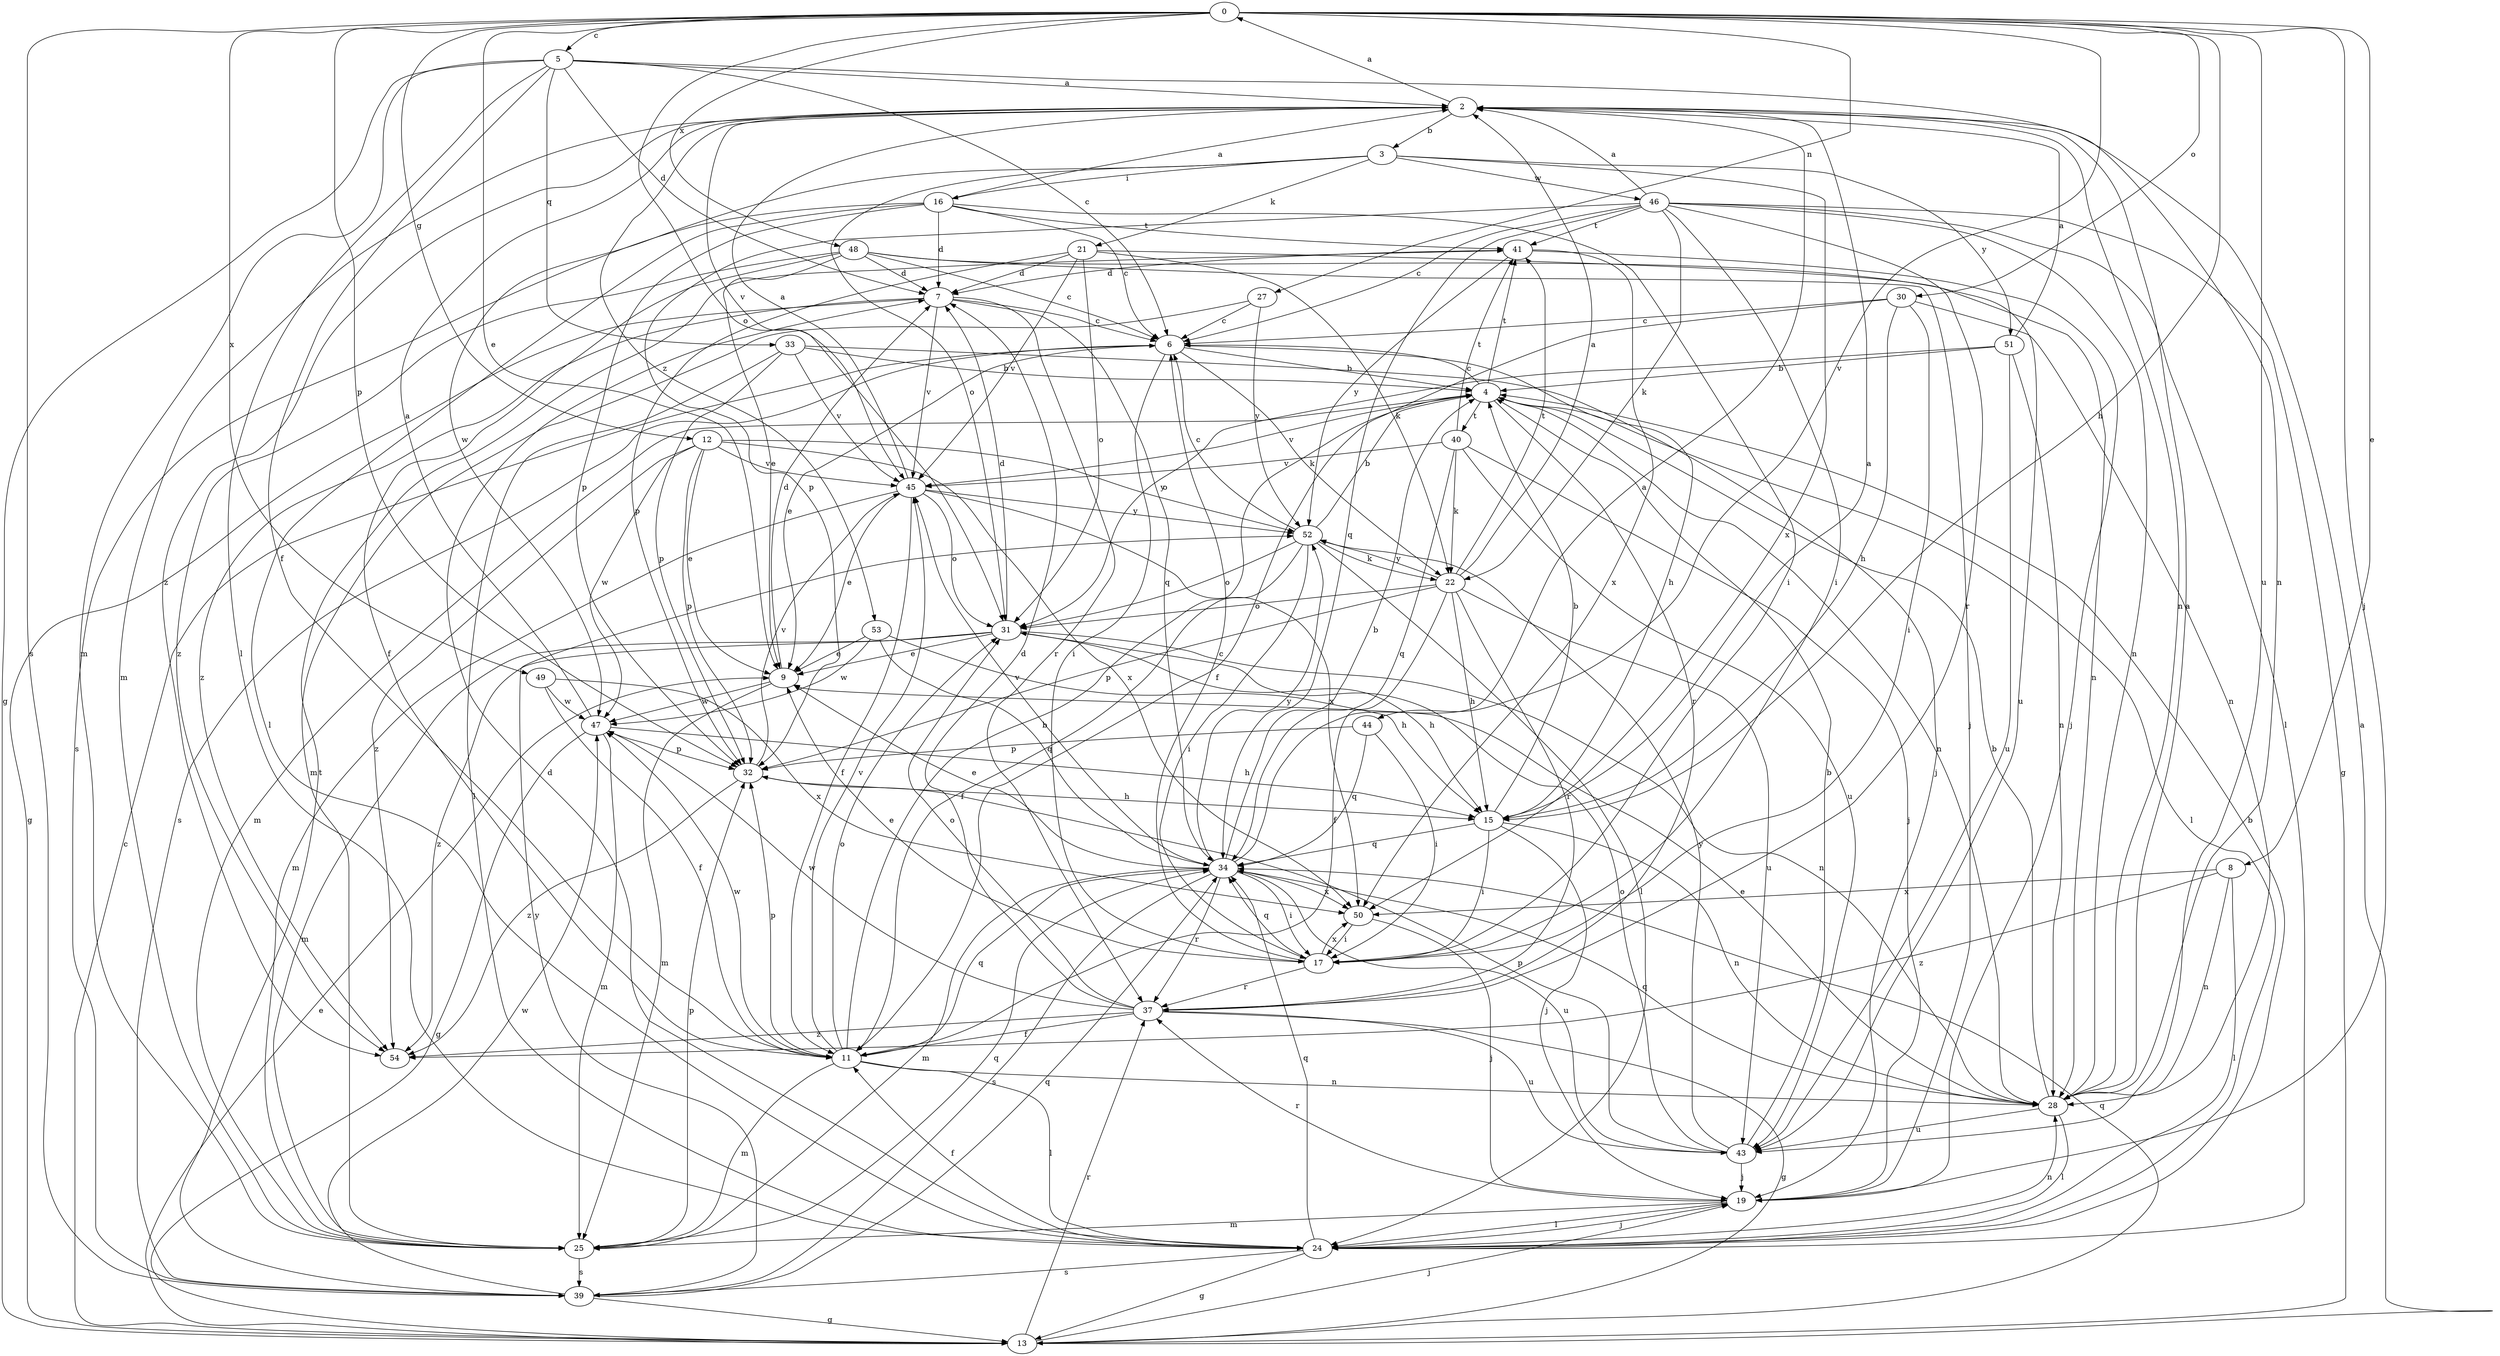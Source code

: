 strict digraph  {
0;
2;
3;
4;
5;
6;
7;
8;
9;
11;
12;
13;
15;
16;
17;
19;
21;
22;
24;
25;
27;
28;
30;
31;
32;
33;
34;
37;
39;
40;
41;
43;
44;
45;
46;
47;
48;
49;
50;
51;
52;
53;
54;
0 -> 5  [label=c];
0 -> 8  [label=e];
0 -> 9  [label=e];
0 -> 12  [label=g];
0 -> 15  [label=h];
0 -> 19  [label=j];
0 -> 27  [label=n];
0 -> 30  [label=o];
0 -> 31  [label=o];
0 -> 32  [label=p];
0 -> 39  [label=s];
0 -> 43  [label=u];
0 -> 44  [label=v];
0 -> 48  [label=x];
0 -> 49  [label=x];
2 -> 0  [label=a];
2 -> 3  [label=b];
2 -> 25  [label=m];
2 -> 28  [label=n];
2 -> 45  [label=v];
2 -> 53  [label=z];
2 -> 54  [label=z];
3 -> 16  [label=i];
3 -> 21  [label=k];
3 -> 31  [label=o];
3 -> 46  [label=w];
3 -> 47  [label=w];
3 -> 50  [label=x];
3 -> 51  [label=y];
4 -> 6  [label=c];
4 -> 24  [label=l];
4 -> 25  [label=m];
4 -> 28  [label=n];
4 -> 37  [label=r];
4 -> 40  [label=t];
4 -> 41  [label=t];
4 -> 45  [label=v];
5 -> 2  [label=a];
5 -> 6  [label=c];
5 -> 7  [label=d];
5 -> 11  [label=f];
5 -> 13  [label=g];
5 -> 24  [label=l];
5 -> 25  [label=m];
5 -> 28  [label=n];
5 -> 33  [label=q];
6 -> 4  [label=b];
6 -> 9  [label=e];
6 -> 15  [label=h];
6 -> 17  [label=i];
6 -> 22  [label=k];
6 -> 39  [label=s];
7 -> 6  [label=c];
7 -> 13  [label=g];
7 -> 34  [label=q];
7 -> 37  [label=r];
7 -> 45  [label=v];
7 -> 54  [label=z];
8 -> 24  [label=l];
8 -> 28  [label=n];
8 -> 50  [label=x];
8 -> 54  [label=z];
9 -> 7  [label=d];
9 -> 25  [label=m];
9 -> 47  [label=w];
11 -> 4  [label=b];
11 -> 24  [label=l];
11 -> 25  [label=m];
11 -> 28  [label=n];
11 -> 31  [label=o];
11 -> 32  [label=p];
11 -> 34  [label=q];
11 -> 45  [label=v];
11 -> 47  [label=w];
12 -> 9  [label=e];
12 -> 32  [label=p];
12 -> 45  [label=v];
12 -> 47  [label=w];
12 -> 50  [label=x];
12 -> 52  [label=y];
12 -> 54  [label=z];
13 -> 2  [label=a];
13 -> 6  [label=c];
13 -> 9  [label=e];
13 -> 19  [label=j];
13 -> 34  [label=q];
13 -> 37  [label=r];
15 -> 2  [label=a];
15 -> 4  [label=b];
15 -> 17  [label=i];
15 -> 19  [label=j];
15 -> 28  [label=n];
15 -> 34  [label=q];
16 -> 2  [label=a];
16 -> 6  [label=c];
16 -> 7  [label=d];
16 -> 17  [label=i];
16 -> 24  [label=l];
16 -> 32  [label=p];
16 -> 39  [label=s];
16 -> 41  [label=t];
17 -> 6  [label=c];
17 -> 9  [label=e];
17 -> 34  [label=q];
17 -> 37  [label=r];
17 -> 50  [label=x];
19 -> 24  [label=l];
19 -> 25  [label=m];
19 -> 37  [label=r];
21 -> 7  [label=d];
21 -> 22  [label=k];
21 -> 31  [label=o];
21 -> 32  [label=p];
21 -> 43  [label=u];
21 -> 45  [label=v];
22 -> 2  [label=a];
22 -> 11  [label=f];
22 -> 15  [label=h];
22 -> 31  [label=o];
22 -> 32  [label=p];
22 -> 37  [label=r];
22 -> 41  [label=t];
22 -> 43  [label=u];
22 -> 52  [label=y];
24 -> 4  [label=b];
24 -> 7  [label=d];
24 -> 11  [label=f];
24 -> 13  [label=g];
24 -> 19  [label=j];
24 -> 28  [label=n];
24 -> 34  [label=q];
24 -> 39  [label=s];
25 -> 32  [label=p];
25 -> 34  [label=q];
25 -> 39  [label=s];
27 -> 6  [label=c];
27 -> 25  [label=m];
27 -> 52  [label=y];
28 -> 2  [label=a];
28 -> 4  [label=b];
28 -> 9  [label=e];
28 -> 24  [label=l];
28 -> 34  [label=q];
28 -> 43  [label=u];
30 -> 6  [label=c];
30 -> 11  [label=f];
30 -> 15  [label=h];
30 -> 17  [label=i];
30 -> 28  [label=n];
31 -> 7  [label=d];
31 -> 9  [label=e];
31 -> 15  [label=h];
31 -> 25  [label=m];
31 -> 28  [label=n];
31 -> 54  [label=z];
32 -> 15  [label=h];
32 -> 45  [label=v];
32 -> 54  [label=z];
33 -> 4  [label=b];
33 -> 19  [label=j];
33 -> 24  [label=l];
33 -> 32  [label=p];
33 -> 45  [label=v];
34 -> 2  [label=a];
34 -> 4  [label=b];
34 -> 9  [label=e];
34 -> 17  [label=i];
34 -> 25  [label=m];
34 -> 37  [label=r];
34 -> 39  [label=s];
34 -> 43  [label=u];
34 -> 45  [label=v];
34 -> 50  [label=x];
34 -> 52  [label=y];
37 -> 7  [label=d];
37 -> 11  [label=f];
37 -> 13  [label=g];
37 -> 31  [label=o];
37 -> 43  [label=u];
37 -> 47  [label=w];
37 -> 54  [label=z];
39 -> 13  [label=g];
39 -> 34  [label=q];
39 -> 41  [label=t];
39 -> 47  [label=w];
39 -> 52  [label=y];
40 -> 19  [label=j];
40 -> 22  [label=k];
40 -> 34  [label=q];
40 -> 41  [label=t];
40 -> 43  [label=u];
40 -> 45  [label=v];
41 -> 7  [label=d];
41 -> 19  [label=j];
41 -> 50  [label=x];
41 -> 52  [label=y];
43 -> 4  [label=b];
43 -> 19  [label=j];
43 -> 31  [label=o];
43 -> 32  [label=p];
43 -> 52  [label=y];
44 -> 17  [label=i];
44 -> 32  [label=p];
44 -> 34  [label=q];
45 -> 2  [label=a];
45 -> 9  [label=e];
45 -> 11  [label=f];
45 -> 25  [label=m];
45 -> 31  [label=o];
45 -> 50  [label=x];
45 -> 52  [label=y];
46 -> 2  [label=a];
46 -> 6  [label=c];
46 -> 13  [label=g];
46 -> 17  [label=i];
46 -> 22  [label=k];
46 -> 24  [label=l];
46 -> 28  [label=n];
46 -> 32  [label=p];
46 -> 34  [label=q];
46 -> 37  [label=r];
46 -> 41  [label=t];
47 -> 2  [label=a];
47 -> 13  [label=g];
47 -> 15  [label=h];
47 -> 25  [label=m];
47 -> 32  [label=p];
48 -> 6  [label=c];
48 -> 7  [label=d];
48 -> 9  [label=e];
48 -> 11  [label=f];
48 -> 19  [label=j];
48 -> 28  [label=n];
48 -> 54  [label=z];
49 -> 11  [label=f];
49 -> 47  [label=w];
49 -> 50  [label=x];
50 -> 17  [label=i];
50 -> 19  [label=j];
51 -> 2  [label=a];
51 -> 4  [label=b];
51 -> 28  [label=n];
51 -> 31  [label=o];
51 -> 43  [label=u];
52 -> 4  [label=b];
52 -> 6  [label=c];
52 -> 11  [label=f];
52 -> 17  [label=i];
52 -> 22  [label=k];
52 -> 24  [label=l];
52 -> 31  [label=o];
53 -> 9  [label=e];
53 -> 15  [label=h];
53 -> 34  [label=q];
53 -> 47  [label=w];
}
